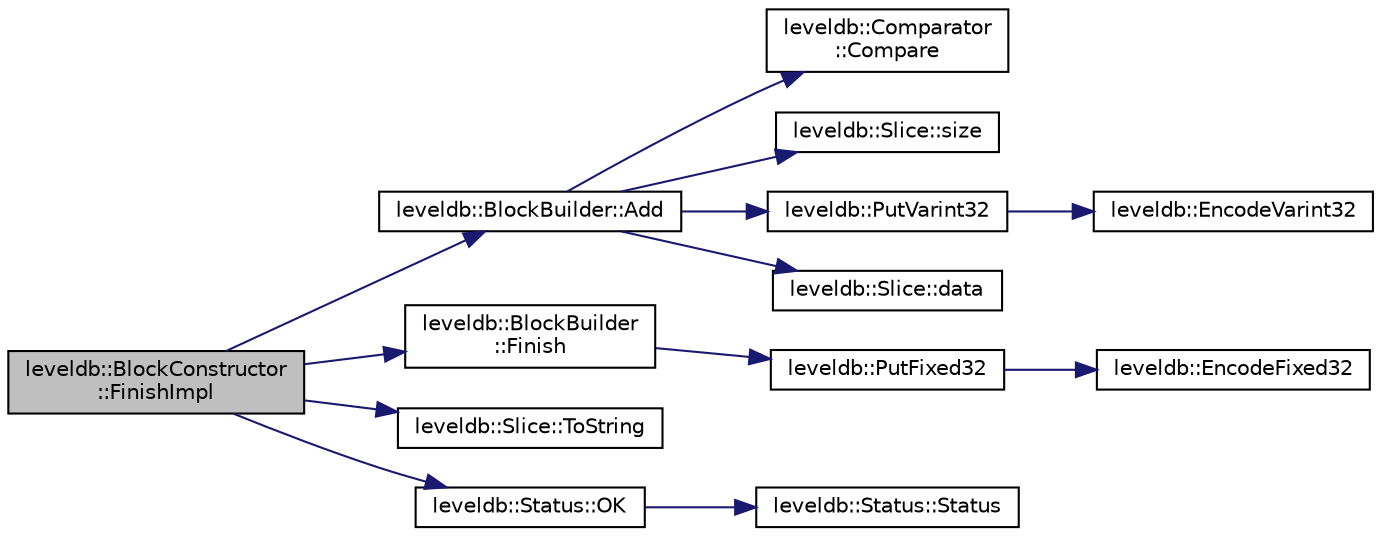 digraph "leveldb::BlockConstructor::FinishImpl"
{
  edge [fontname="Helvetica",fontsize="10",labelfontname="Helvetica",labelfontsize="10"];
  node [fontname="Helvetica",fontsize="10",shape=record];
  rankdir="LR";
  Node1 [label="leveldb::BlockConstructor\l::FinishImpl",height=0.2,width=0.4,color="black", fillcolor="grey75", style="filled" fontcolor="black"];
  Node1 -> Node2 [color="midnightblue",fontsize="10",style="solid"];
  Node2 [label="leveldb::BlockBuilder::Add",height=0.2,width=0.4,color="black", fillcolor="white", style="filled",URL="$classleveldb_1_1_block_builder.html#a17d0e23f1e7afcb874b22a0cb0b6cf17"];
  Node2 -> Node3 [color="midnightblue",fontsize="10",style="solid"];
  Node3 [label="leveldb::Comparator\l::Compare",height=0.2,width=0.4,color="black", fillcolor="white", style="filled",URL="$structleveldb_1_1_comparator.html#a05dae6edcad3c7db23827c0233d74039"];
  Node2 -> Node4 [color="midnightblue",fontsize="10",style="solid"];
  Node4 [label="leveldb::Slice::size",height=0.2,width=0.4,color="black", fillcolor="white", style="filled",URL="$classleveldb_1_1_slice.html#a947d3173f04f8a30553e89046daf91d5"];
  Node2 -> Node5 [color="midnightblue",fontsize="10",style="solid"];
  Node5 [label="leveldb::PutVarint32",height=0.2,width=0.4,color="black", fillcolor="white", style="filled",URL="$namespaceleveldb.html#ab00e282f3fd7058b8a41afcf4b56e685"];
  Node5 -> Node6 [color="midnightblue",fontsize="10",style="solid"];
  Node6 [label="leveldb::EncodeVarint32",height=0.2,width=0.4,color="black", fillcolor="white", style="filled",URL="$namespaceleveldb.html#ac5e7a0e0356b856317349a870e3bfb41"];
  Node2 -> Node7 [color="midnightblue",fontsize="10",style="solid"];
  Node7 [label="leveldb::Slice::data",height=0.2,width=0.4,color="black", fillcolor="white", style="filled",URL="$classleveldb_1_1_slice.html#aa64861043d9deee6889461bf0593cf73"];
  Node1 -> Node8 [color="midnightblue",fontsize="10",style="solid"];
  Node8 [label="leveldb::BlockBuilder\l::Finish",height=0.2,width=0.4,color="black", fillcolor="white", style="filled",URL="$classleveldb_1_1_block_builder.html#ab345ab44def13fb180502e9637b28bcd"];
  Node8 -> Node9 [color="midnightblue",fontsize="10",style="solid"];
  Node9 [label="leveldb::PutFixed32",height=0.2,width=0.4,color="black", fillcolor="white", style="filled",URL="$namespaceleveldb.html#ac95f82421989b07d9d4993bdc2e2c555"];
  Node9 -> Node10 [color="midnightblue",fontsize="10",style="solid"];
  Node10 [label="leveldb::EncodeFixed32",height=0.2,width=0.4,color="black", fillcolor="white", style="filled",URL="$namespaceleveldb.html#a265d1eea2e5d8e42cf86372ed4904886"];
  Node1 -> Node11 [color="midnightblue",fontsize="10",style="solid"];
  Node11 [label="leveldb::Slice::ToString",height=0.2,width=0.4,color="black", fillcolor="white", style="filled",URL="$classleveldb_1_1_slice.html#a2cdd9fb649105033fde510afc9416732"];
  Node1 -> Node12 [color="midnightblue",fontsize="10",style="solid"];
  Node12 [label="leveldb::Status::OK",height=0.2,width=0.4,color="black", fillcolor="white", style="filled",URL="$classleveldb_1_1_status.html#a8e3720d233281c874a53c17e081f51b3"];
  Node12 -> Node13 [color="midnightblue",fontsize="10",style="solid"];
  Node13 [label="leveldb::Status::Status",height=0.2,width=0.4,color="black", fillcolor="white", style="filled",URL="$classleveldb_1_1_status.html#a941ec793179e81df3032a612cfe5039f"];
}

